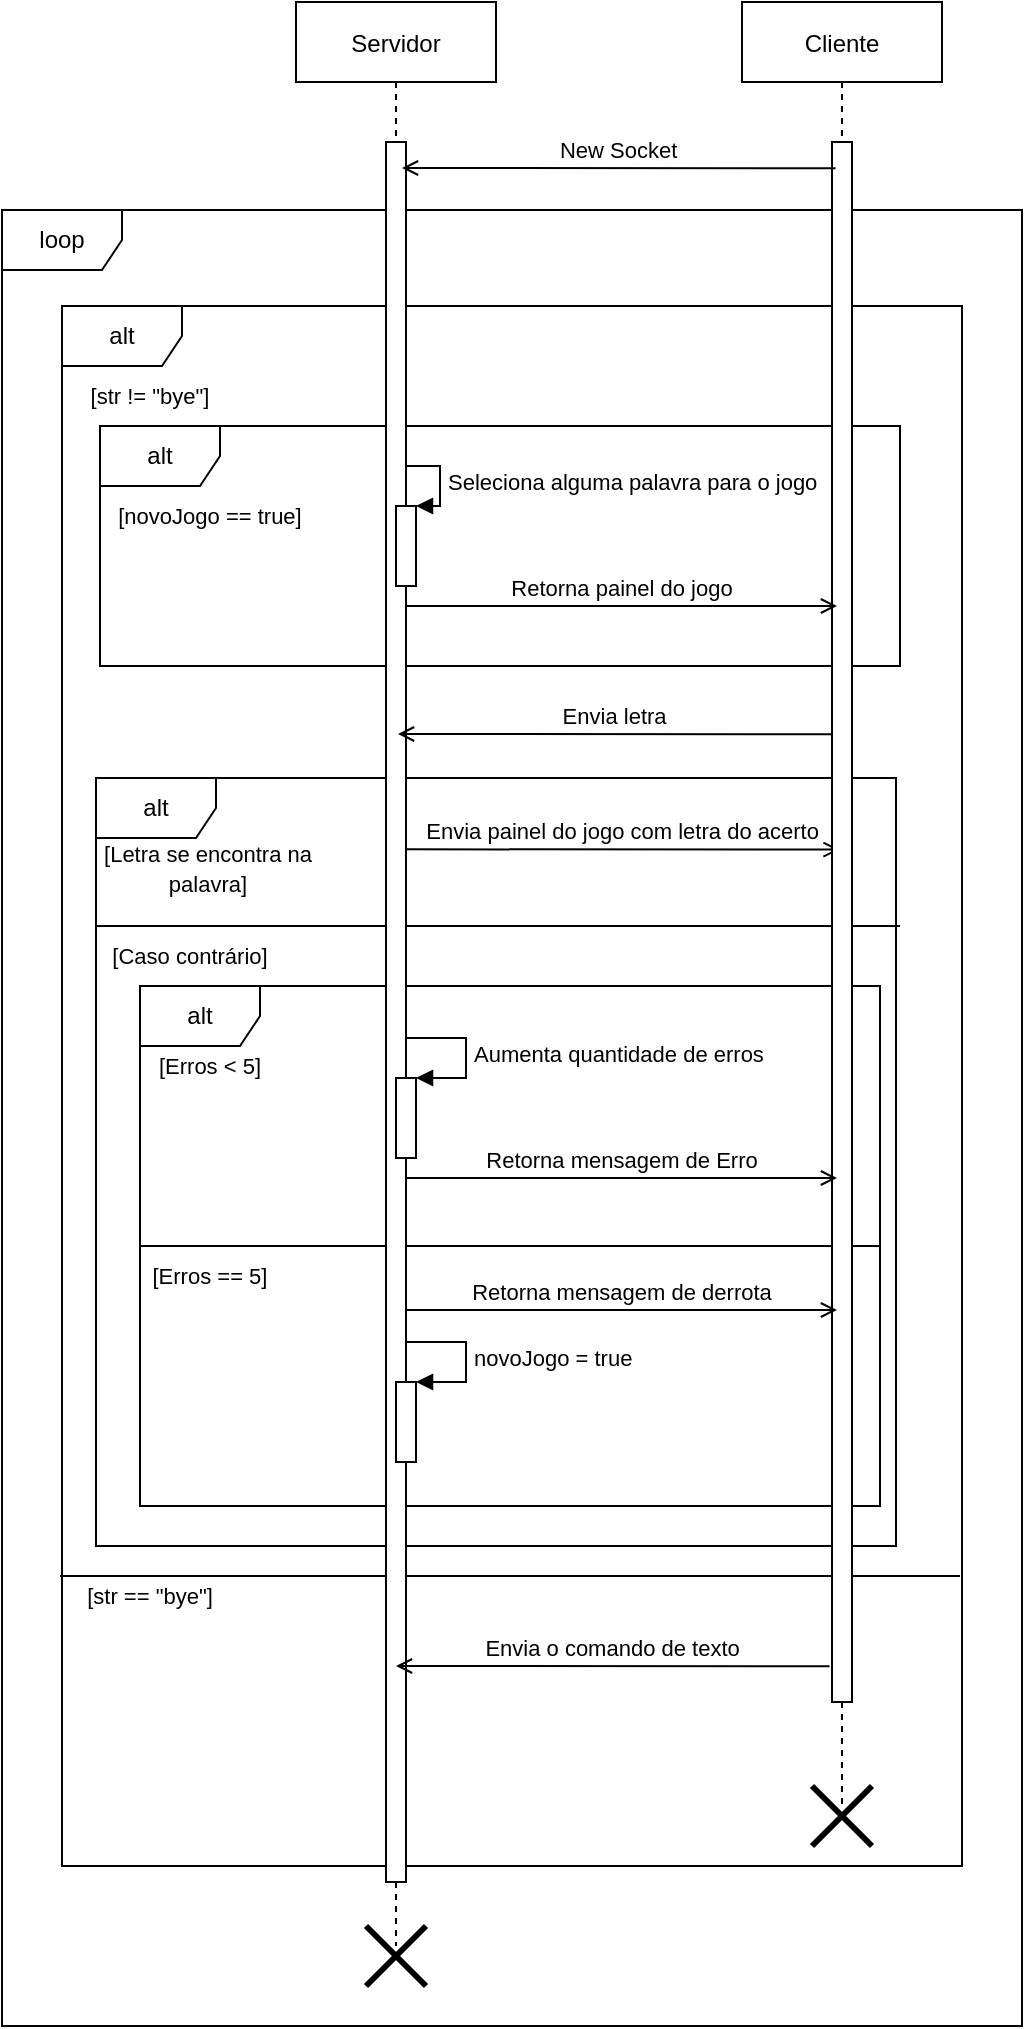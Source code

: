 <mxfile version="20.6.0" type="device"><diagram id="kgpKYQtTHZ0yAKxKKP6v" name="Page-1"><mxGraphModel dx="1174" dy="681" grid="1" gridSize="10" guides="1" tooltips="1" connect="1" arrows="1" fold="1" page="1" pageScale="1" pageWidth="850" pageHeight="1100" math="0" shadow="0"><root><mxCell id="0"/><mxCell id="tD29uBAdzSx64IHv64mZ-14" value="loop" style="locked=1;" parent="0"/><mxCell id="tD29uBAdzSx64IHv64mZ-22" value="loop" style="shape=umlFrame;whiteSpace=wrap;html=1;" parent="tD29uBAdzSx64IHv64mZ-14" vertex="1"><mxGeometry x="41" y="122" width="510" height="908" as="geometry"/></mxCell><mxCell id="tD29uBAdzSx64IHv64mZ-25" value="alternativa" style="locked=1;" parent="0"/><mxCell id="tD29uBAdzSx64IHv64mZ-26" value="alt" style="shape=umlFrame;whiteSpace=wrap;html=1;" parent="tD29uBAdzSx64IHv64mZ-25" vertex="1"><mxGeometry x="71" y="170" width="450" height="780" as="geometry"/></mxCell><mxCell id="tD29uBAdzSx64IHv64mZ-28" value="&lt;font style=&quot;font-size: 11px;&quot;&gt;[str != &quot;bye&quot;]&lt;/font&gt;" style="text;html=1;strokeColor=none;fillColor=none;align=center;verticalAlign=middle;whiteSpace=wrap;rounded=0;" parent="tD29uBAdzSx64IHv64mZ-25" vertex="1"><mxGeometry x="50" y="200" width="130" height="30" as="geometry"/></mxCell><mxCell id="frmtd4ogiumyxzJzboYD-5" value="" style="line;strokeWidth=1;fillColor=none;align=left;verticalAlign=middle;spacingTop=-1;spacingLeft=3;spacingRight=3;rotatable=0;labelPosition=right;points=[];portConstraint=eastwest;strokeColor=inherit;" vertex="1" parent="tD29uBAdzSx64IHv64mZ-25"><mxGeometry x="70" y="790" width="450" height="30" as="geometry"/></mxCell><mxCell id="frmtd4ogiumyxzJzboYD-17" value="&lt;font style=&quot;font-size: 11px;&quot;&gt;[str == &quot;bye&quot;]&lt;/font&gt;" style="text;html=1;strokeColor=none;fillColor=none;align=center;verticalAlign=middle;whiteSpace=wrap;rounded=0;" vertex="1" parent="tD29uBAdzSx64IHv64mZ-25"><mxGeometry x="50" y="800" width="130" height="30" as="geometry"/></mxCell><mxCell id="frmtd4ogiumyxzJzboYD-20" value="Alternativa1" style="locked=1;" parent="0"/><mxCell id="frmtd4ogiumyxzJzboYD-21" value="alt" style="shape=umlFrame;whiteSpace=wrap;html=1;" vertex="1" parent="frmtd4ogiumyxzJzboYD-20"><mxGeometry x="90" y="230" width="400" height="120" as="geometry"/></mxCell><mxCell id="frmtd4ogiumyxzJzboYD-22" value="&lt;font style=&quot;font-size: 11px;&quot;&gt;[novoJogo == true]&lt;/font&gt;" style="text;html=1;strokeColor=none;fillColor=none;align=center;verticalAlign=middle;whiteSpace=wrap;rounded=0;" vertex="1" parent="frmtd4ogiumyxzJzboYD-20"><mxGeometry x="80" y="260" width="130" height="30" as="geometry"/></mxCell><mxCell id="frmtd4ogiumyxzJzboYD-26" value="Alternativa2" style="locked=1;" parent="0"/><mxCell id="frmtd4ogiumyxzJzboYD-27" value="alt" style="shape=umlFrame;whiteSpace=wrap;html=1;" vertex="1" parent="frmtd4ogiumyxzJzboYD-26"><mxGeometry x="88" y="406" width="400" height="384" as="geometry"/></mxCell><mxCell id="frmtd4ogiumyxzJzboYD-28" value="&lt;font style=&quot;font-size: 11px;&quot;&gt;[Letra se encontra na palavra]&lt;/font&gt;" style="text;html=1;strokeColor=none;fillColor=none;align=center;verticalAlign=middle;whiteSpace=wrap;rounded=0;" vertex="1" parent="frmtd4ogiumyxzJzboYD-26"><mxGeometry x="79" y="436" width="130" height="30" as="geometry"/></mxCell><mxCell id="frmtd4ogiumyxzJzboYD-29" value="" style="line;strokeWidth=1;fillColor=none;align=left;verticalAlign=middle;spacingTop=-1;spacingLeft=3;spacingRight=3;rotatable=0;labelPosition=right;points=[];portConstraint=eastwest;strokeColor=inherit;" vertex="1" parent="frmtd4ogiumyxzJzboYD-26"><mxGeometry x="88" y="465" width="402" height="30" as="geometry"/></mxCell><mxCell id="frmtd4ogiumyxzJzboYD-30" value="&lt;font style=&quot;font-size: 11px;&quot;&gt;[Caso contrário]&lt;/font&gt;" style="text;html=1;strokeColor=none;fillColor=none;align=center;verticalAlign=middle;whiteSpace=wrap;rounded=0;" vertex="1" parent="frmtd4ogiumyxzJzboYD-26"><mxGeometry x="70" y="480" width="130" height="30" as="geometry"/></mxCell><mxCell id="frmtd4ogiumyxzJzboYD-34" value="Alternativa 3" style="locked=1;" parent="0"/><mxCell id="frmtd4ogiumyxzJzboYD-35" value="alt" style="shape=umlFrame;whiteSpace=wrap;html=1;" vertex="1" parent="frmtd4ogiumyxzJzboYD-34"><mxGeometry x="110" y="510" width="370" height="260" as="geometry"/></mxCell><mxCell id="frmtd4ogiumyxzJzboYD-36" value="&lt;font style=&quot;font-size: 11px;&quot;&gt;[Erros &amp;lt; 5]&lt;/font&gt;" style="text;html=1;strokeColor=none;fillColor=none;align=center;verticalAlign=middle;whiteSpace=wrap;rounded=0;" vertex="1" parent="frmtd4ogiumyxzJzboYD-34"><mxGeometry x="80" y="535" width="130" height="30" as="geometry"/></mxCell><mxCell id="frmtd4ogiumyxzJzboYD-37" value="" style="line;strokeWidth=1;fillColor=none;align=left;verticalAlign=middle;spacingTop=-1;spacingLeft=3;spacingRight=3;rotatable=0;labelPosition=right;points=[];portConstraint=eastwest;strokeColor=inherit;" vertex="1" parent="frmtd4ogiumyxzJzboYD-34"><mxGeometry x="110" y="625" width="370" height="30" as="geometry"/></mxCell><mxCell id="frmtd4ogiumyxzJzboYD-38" value="&lt;font style=&quot;font-size: 11px;&quot;&gt;[Erros == 5]&lt;/font&gt;" style="text;html=1;strokeColor=none;fillColor=none;align=center;verticalAlign=middle;whiteSpace=wrap;rounded=0;" vertex="1" parent="frmtd4ogiumyxzJzboYD-34"><mxGeometry x="80" y="640" width="130" height="30" as="geometry"/></mxCell><mxCell id="1" style="locked=1;" parent="0"/><mxCell id="3nuBFxr9cyL0pnOWT2aG-1" value="Servidor" style="shape=umlLifeline;perimeter=lifelinePerimeter;container=1;collapsible=0;recursiveResize=0;rounded=0;shadow=0;strokeWidth=1;" parent="1" vertex="1"><mxGeometry x="188" y="18" width="100" height="972" as="geometry"/></mxCell><mxCell id="3nuBFxr9cyL0pnOWT2aG-2" value="" style="points=[];perimeter=orthogonalPerimeter;rounded=0;shadow=0;strokeWidth=1;" parent="3nuBFxr9cyL0pnOWT2aG-1" vertex="1"><mxGeometry x="45" y="70" width="10" height="870" as="geometry"/></mxCell><mxCell id="frmtd4ogiumyxzJzboYD-23" value="" style="html=1;points=[];perimeter=orthogonalPerimeter;" vertex="1" parent="3nuBFxr9cyL0pnOWT2aG-1"><mxGeometry x="50" y="252" width="10" height="40" as="geometry"/></mxCell><mxCell id="frmtd4ogiumyxzJzboYD-24" value="Seleciona alguma palavra para o jogo" style="edgeStyle=orthogonalEdgeStyle;html=1;align=left;spacingLeft=2;endArrow=block;rounded=0;entryX=1;entryY=0;" edge="1" target="frmtd4ogiumyxzJzboYD-23" parent="3nuBFxr9cyL0pnOWT2aG-1"><mxGeometry relative="1" as="geometry"><mxPoint x="55" y="232" as="sourcePoint"/><Array as="points"><mxPoint x="72" y="232"/><mxPoint x="72" y="252"/></Array></mxGeometry></mxCell><mxCell id="frmtd4ogiumyxzJzboYD-16" value="Envia painel do jogo com letra do acerto" style="verticalAlign=bottom;endArrow=none;shadow=0;strokeWidth=1;endFill=0;exitX=0.18;exitY=0.037;exitDx=0;exitDy=0;exitPerimeter=0;startArrow=open;startFill=0;" edge="1" parent="3nuBFxr9cyL0pnOWT2aG-1"><mxGeometry relative="1" as="geometry"><mxPoint x="271.8" y="423.774" as="sourcePoint"/><mxPoint x="55" y="423.66" as="targetPoint"/></mxGeometry></mxCell><mxCell id="frmtd4ogiumyxzJzboYD-32" value="" style="html=1;points=[];perimeter=orthogonalPerimeter;" vertex="1" parent="3nuBFxr9cyL0pnOWT2aG-1"><mxGeometry x="50" y="538" width="10" height="40" as="geometry"/></mxCell><mxCell id="frmtd4ogiumyxzJzboYD-33" value="Aumenta quantidade de erros" style="edgeStyle=orthogonalEdgeStyle;html=1;align=left;spacingLeft=2;endArrow=block;rounded=0;entryX=1;entryY=0;" edge="1" target="frmtd4ogiumyxzJzboYD-32" parent="3nuBFxr9cyL0pnOWT2aG-1"><mxGeometry relative="1" as="geometry"><mxPoint x="55" y="518" as="sourcePoint"/><Array as="points"><mxPoint x="85" y="518"/></Array></mxGeometry></mxCell><mxCell id="3nuBFxr9cyL0pnOWT2aG-5" value="Cliente" style="shape=umlLifeline;perimeter=lifelinePerimeter;container=1;collapsible=0;recursiveResize=0;rounded=0;shadow=0;strokeWidth=1;" parent="1" vertex="1"><mxGeometry x="411" y="18" width="100" height="902" as="geometry"/></mxCell><mxCell id="3nuBFxr9cyL0pnOWT2aG-6" value="" style="points=[];perimeter=orthogonalPerimeter;rounded=0;shadow=0;strokeWidth=1;" parent="3nuBFxr9cyL0pnOWT2aG-5" vertex="1"><mxGeometry x="45" y="70" width="10" height="780" as="geometry"/></mxCell><mxCell id="tD29uBAdzSx64IHv64mZ-9" value="New Socket" style="verticalAlign=bottom;endArrow=open;shadow=0;strokeWidth=1;endFill=0;exitX=0.18;exitY=0.037;exitDx=0;exitDy=0;exitPerimeter=0;" parent="1" edge="1"><mxGeometry relative="1" as="geometry"><mxPoint x="457.8" y="101.114" as="sourcePoint"/><mxPoint x="241" y="101" as="targetPoint"/></mxGeometry></mxCell><mxCell id="OjJ22vDgV1QTY-9k-lqF-4" value="Retorna painel do jogo" style="verticalAlign=bottom;endArrow=open;shadow=0;strokeWidth=1;endFill=0;" parent="1" edge="1" source="3nuBFxr9cyL0pnOWT2aG-2"><mxGeometry relative="1" as="geometry"><mxPoint x="250" y="320" as="sourcePoint"/><mxPoint x="458.5" y="320" as="targetPoint"/></mxGeometry></mxCell><mxCell id="OjJ22vDgV1QTY-9k-lqF-6" value="" style="shape=umlDestroy;whiteSpace=wrap;html=1;strokeWidth=3;" parent="1" vertex="1"><mxGeometry x="223" y="980" width="30" height="30" as="geometry"/></mxCell><mxCell id="frmtd4ogiumyxzJzboYD-8" value="Envia letra" style="verticalAlign=bottom;endArrow=open;shadow=0;strokeWidth=1;endFill=0;exitX=0.18;exitY=0.037;exitDx=0;exitDy=0;exitPerimeter=0;" edge="1" parent="1"><mxGeometry relative="1" as="geometry"><mxPoint x="455.8" y="384.114" as="sourcePoint"/><mxPoint x="239" y="384" as="targetPoint"/></mxGeometry></mxCell><mxCell id="OjJ22vDgV1QTY-9k-lqF-14" value="Retorna mensagem de Erro" style="verticalAlign=bottom;endArrow=open;shadow=0;strokeWidth=1;endFill=0;exitX=1.062;exitY=0.575;exitDx=0;exitDy=0;exitPerimeter=0;" parent="1" edge="1"><mxGeometry relative="1" as="geometry"><mxPoint x="243" y="606" as="sourcePoint"/><mxPoint x="458.5" y="606" as="targetPoint"/></mxGeometry></mxCell><mxCell id="frmtd4ogiumyxzJzboYD-3" value="" style="shape=umlDestroy;whiteSpace=wrap;html=1;strokeWidth=3;" vertex="1" parent="1"><mxGeometry x="446" y="910" width="30" height="30" as="geometry"/></mxCell><mxCell id="frmtd4ogiumyxzJzboYD-9" value="Envia o comando de texto" style="verticalAlign=bottom;endArrow=open;shadow=0;strokeWidth=1;endFill=0;exitX=0.18;exitY=0.037;exitDx=0;exitDy=0;exitPerimeter=0;" edge="1" parent="1"><mxGeometry relative="1" as="geometry"><mxPoint x="454.8" y="850.114" as="sourcePoint"/><mxPoint x="238" y="850" as="targetPoint"/></mxGeometry></mxCell><mxCell id="frmtd4ogiumyxzJzboYD-39" value="Retorna mensagem de derrota" style="verticalAlign=bottom;endArrow=open;shadow=0;strokeWidth=1;endFill=0;exitX=1.062;exitY=0.575;exitDx=0;exitDy=0;exitPerimeter=0;" edge="1" parent="1"><mxGeometry relative="1" as="geometry"><mxPoint x="243.0" y="672" as="sourcePoint"/><mxPoint x="458.5" y="672" as="targetPoint"/></mxGeometry></mxCell><mxCell id="frmtd4ogiumyxzJzboYD-40" value="" style="html=1;points=[];perimeter=orthogonalPerimeter;" vertex="1" parent="1"><mxGeometry x="238" y="708" width="10" height="40" as="geometry"/></mxCell><mxCell id="frmtd4ogiumyxzJzboYD-41" value="novoJogo = true" style="edgeStyle=orthogonalEdgeStyle;html=1;align=left;spacingLeft=2;endArrow=block;rounded=0;entryX=1;entryY=0;" edge="1" parent="1" target="frmtd4ogiumyxzJzboYD-40"><mxGeometry relative="1" as="geometry"><mxPoint x="243.0" y="688" as="sourcePoint"/><Array as="points"><mxPoint x="273" y="688"/></Array></mxGeometry></mxCell></root></mxGraphModel></diagram></mxfile>